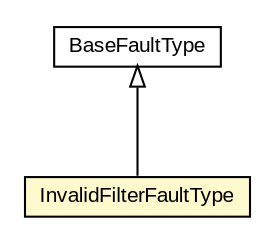 #!/usr/local/bin/dot
#
# Class diagram 
# Generated by UMLGraph version R5_6-24-gf6e263 (http://www.umlgraph.org/)
#

digraph G {
	edge [fontname="arial",fontsize=10,labelfontname="arial",labelfontsize=10];
	node [fontname="arial",fontsize=10,shape=plaintext];
	nodesep=0.25;
	ranksep=0.5;
	// org.oasis_open.docs.wsn.b_2.InvalidFilterFaultType
	c705814 [label=<<table title="org.oasis_open.docs.wsn.b_2.InvalidFilterFaultType" border="0" cellborder="1" cellspacing="0" cellpadding="2" port="p" bgcolor="lemonChiffon" href="./InvalidFilterFaultType.html">
		<tr><td><table border="0" cellspacing="0" cellpadding="1">
<tr><td align="center" balign="center"> InvalidFilterFaultType </td></tr>
		</table></td></tr>
		</table>>, URL="./InvalidFilterFaultType.html", fontname="arial", fontcolor="black", fontsize=10.0];
	// org.oasis_open.docs.wsrf.bf_2.BaseFaultType
	c705838 [label=<<table title="org.oasis_open.docs.wsrf.bf_2.BaseFaultType" border="0" cellborder="1" cellspacing="0" cellpadding="2" port="p" href="../../wsrf/bf_2/BaseFaultType.html">
		<tr><td><table border="0" cellspacing="0" cellpadding="1">
<tr><td align="center" balign="center"> BaseFaultType </td></tr>
		</table></td></tr>
		</table>>, URL="../../wsrf/bf_2/BaseFaultType.html", fontname="arial", fontcolor="black", fontsize=10.0];
	//org.oasis_open.docs.wsn.b_2.InvalidFilterFaultType extends org.oasis_open.docs.wsrf.bf_2.BaseFaultType
	c705838:p -> c705814:p [dir=back,arrowtail=empty];
}

